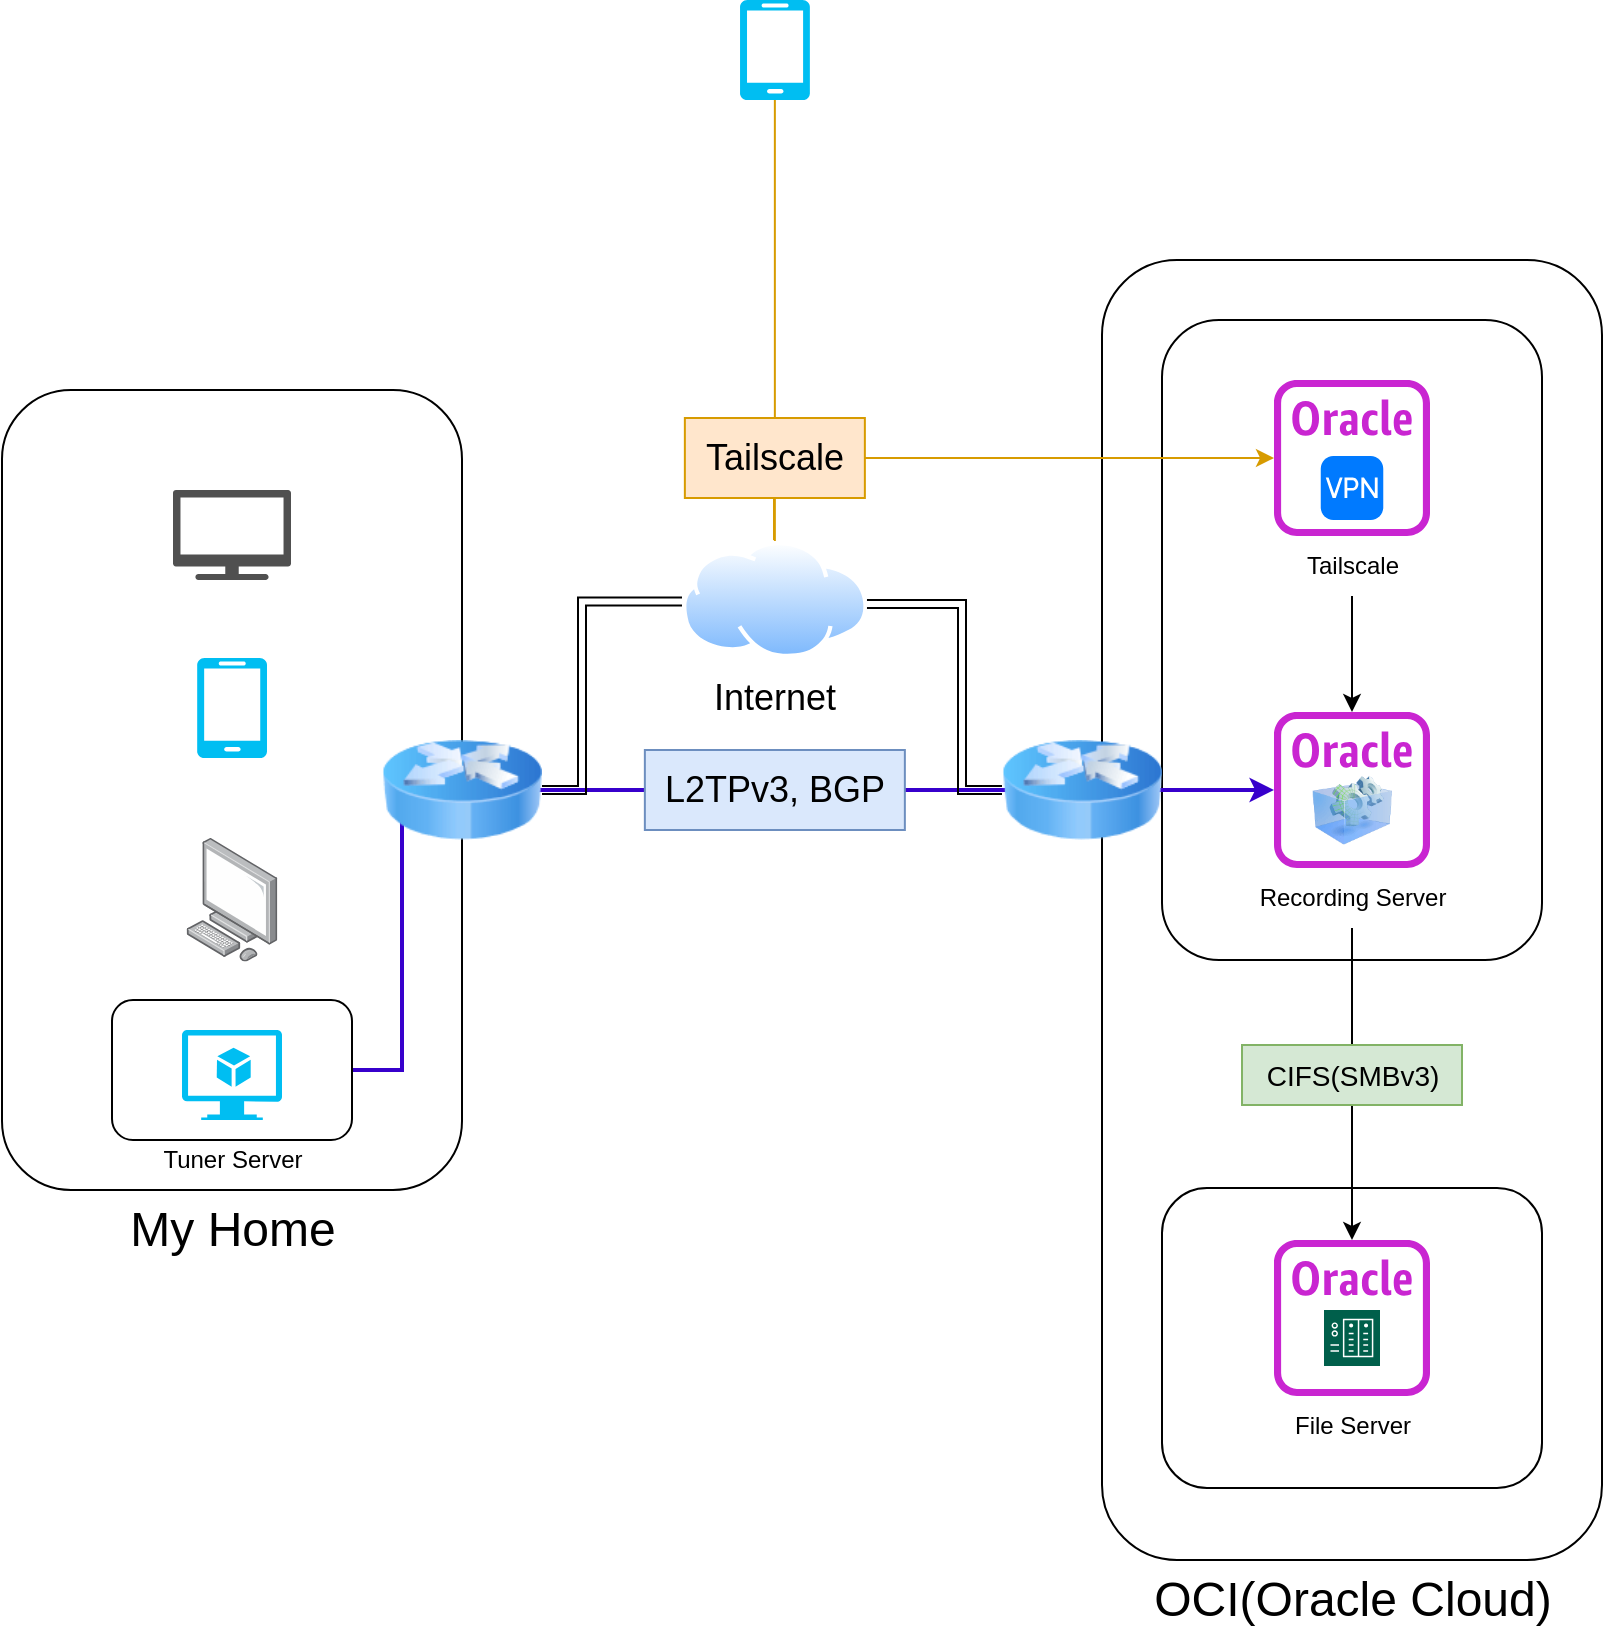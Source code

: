 <mxfile version="25.0.3">
  <diagram name="ページ1" id="riWY38oSEVMUgosHOF8L">
    <mxGraphModel dx="2037" dy="1959" grid="1" gridSize="10" guides="1" tooltips="1" connect="1" arrows="1" fold="1" page="1" pageScale="1" pageWidth="827" pageHeight="1169" math="0" shadow="0">
      <root>
        <mxCell id="0" />
        <mxCell id="1" parent="0" />
        <mxCell id="ayFKyODhTmOq1JHIImk2-12" value="" style="rounded=1;whiteSpace=wrap;html=1;" parent="1" vertex="1">
          <mxGeometry x="550" y="-20" width="250" height="650" as="geometry" />
        </mxCell>
        <mxCell id="ayFKyODhTmOq1JHIImk2-3" value="" style="rounded=1;whiteSpace=wrap;html=1;" parent="1" vertex="1">
          <mxGeometry y="45" width="230" height="400" as="geometry" />
        </mxCell>
        <mxCell id="ayFKyODhTmOq1JHIImk2-4" value="&lt;font style=&quot;font-size: 24px;&quot;&gt;My Home&lt;/font&gt;" style="text;html=1;align=center;verticalAlign=middle;resizable=0;points=[];autosize=1;strokeColor=none;fillColor=none;" parent="1" vertex="1">
          <mxGeometry x="50" y="445" width="130" height="40" as="geometry" />
        </mxCell>
        <mxCell id="ayFKyODhTmOq1JHIImk2-5" value="" style="rounded=1;whiteSpace=wrap;html=1;" parent="1" vertex="1">
          <mxGeometry x="580" y="10" width="190" height="320" as="geometry" />
        </mxCell>
        <mxCell id="ayFKyODhTmOq1JHIImk2-1" value="" style="sketch=0;outlineConnect=0;fontColor=#232F3E;gradientColor=none;fillColor=#C925D1;strokeColor=none;dashed=0;verticalLabelPosition=bottom;verticalAlign=top;align=center;html=1;fontSize=12;fontStyle=0;aspect=fixed;pointerEvents=1;shape=mxgraph.aws4.rds_oracle_instance_alt;" parent="1" vertex="1">
          <mxGeometry x="636" y="206" width="78" height="78" as="geometry" />
        </mxCell>
        <mxCell id="ayFKyODhTmOq1JHIImk2-38" value="" style="edgeStyle=orthogonalEdgeStyle;rounded=0;orthogonalLoop=1;jettySize=auto;html=1;fillColor=#dae8fc;strokeColor=#6c8ebf;" parent="1" source="ayFKyODhTmOq1JHIImk2-8" edge="1">
          <mxGeometry relative="1" as="geometry">
            <mxPoint x="245.2" y="245" as="targetPoint" />
          </mxGeometry>
        </mxCell>
        <mxCell id="ayFKyODhTmOq1JHIImk2-13" value="" style="rounded=1;whiteSpace=wrap;html=1;" parent="1" vertex="1">
          <mxGeometry x="580" y="444" width="190" height="150" as="geometry" />
        </mxCell>
        <mxCell id="ayFKyODhTmOq1JHIImk2-11" value="Recording Server" style="text;html=1;align=center;verticalAlign=middle;resizable=0;points=[];autosize=1;strokeColor=none;fillColor=none;" parent="1" vertex="1">
          <mxGeometry x="615" y="284" width="120" height="30" as="geometry" />
        </mxCell>
        <mxCell id="ayFKyODhTmOq1JHIImk2-14" value="File Server" style="text;html=1;align=center;verticalAlign=middle;resizable=0;points=[];autosize=1;strokeColor=none;fillColor=none;" parent="1" vertex="1">
          <mxGeometry x="635" y="548" width="80" height="30" as="geometry" />
        </mxCell>
        <mxCell id="ayFKyODhTmOq1JHIImk2-17" value="" style="sketch=0;pointerEvents=1;shadow=0;dashed=0;html=1;strokeColor=none;fillColor=#505050;labelPosition=center;verticalLabelPosition=bottom;verticalAlign=top;outlineConnect=0;align=center;shape=mxgraph.office.devices.tv;" parent="1" vertex="1">
          <mxGeometry x="85.5" y="95" width="59" height="45" as="geometry" />
        </mxCell>
        <mxCell id="ayFKyODhTmOq1JHIImk2-21" value="" style="verticalLabelPosition=bottom;html=1;verticalAlign=top;align=center;strokeColor=none;fillColor=#00BEF2;shape=mxgraph.azure.mobile;pointerEvents=1;" parent="1" vertex="1">
          <mxGeometry x="97.5" y="179" width="35" height="50" as="geometry" />
        </mxCell>
        <mxCell id="ayFKyODhTmOq1JHIImk2-22" value="" style="image;points=[];aspect=fixed;html=1;align=center;shadow=0;dashed=0;image=img/lib/allied_telesis/computer_and_terminals/Personal_Computer.svg;" parent="1" vertex="1">
          <mxGeometry x="92.2" y="269" width="45.6" height="61.8" as="geometry" />
        </mxCell>
        <mxCell id="ayFKyODhTmOq1JHIImk2-27" value="" style="sketch=0;outlineConnect=0;fontColor=#232F3E;gradientColor=none;fillColor=#C925D1;strokeColor=none;dashed=0;verticalLabelPosition=bottom;verticalAlign=top;align=center;html=1;fontSize=12;fontStyle=0;aspect=fixed;pointerEvents=1;shape=mxgraph.aws4.rds_oracle_instance_alt;" parent="1" vertex="1">
          <mxGeometry x="636" y="40" width="78" height="78" as="geometry" />
        </mxCell>
        <mxCell id="ayFKyODhTmOq1JHIImk2-29" value="" style="edgeStyle=orthogonalEdgeStyle;rounded=0;orthogonalLoop=1;jettySize=auto;html=1;" parent="1" source="ayFKyODhTmOq1JHIImk2-28" target="ayFKyODhTmOq1JHIImk2-1" edge="1">
          <mxGeometry relative="1" as="geometry" />
        </mxCell>
        <mxCell id="ayFKyODhTmOq1JHIImk2-28" value="Tailscale" style="text;html=1;align=center;verticalAlign=middle;resizable=0;points=[];autosize=1;strokeColor=none;fillColor=none;" parent="1" vertex="1">
          <mxGeometry x="640" y="118" width="70" height="30" as="geometry" />
        </mxCell>
        <mxCell id="ayFKyODhTmOq1JHIImk2-31" value="&lt;font style=&quot;font-size: 24px;&quot;&gt;OCI(Oracle Cloud)&lt;/font&gt;" style="text;html=1;align=center;verticalAlign=middle;resizable=0;points=[];autosize=1;strokeColor=none;fillColor=none;" parent="1" vertex="1">
          <mxGeometry x="565" y="630" width="220" height="40" as="geometry" />
        </mxCell>
        <mxCell id="ayFKyODhTmOq1JHIImk2-37" style="edgeStyle=orthogonalEdgeStyle;rounded=0;orthogonalLoop=1;jettySize=auto;html=1;entryX=0.127;entryY=0.5;entryDx=0;entryDy=0;entryPerimeter=0;fillColor=#dae8fc;strokeColor=#6c8ebf;" parent="1" source="ayFKyODhTmOq1JHIImk2-8" edge="1">
          <mxGeometry relative="1" as="geometry">
            <mxPoint x="557.01" y="245" as="targetPoint" />
          </mxGeometry>
        </mxCell>
        <mxCell id="ayFKyODhTmOq1JHIImk2-40" style="edgeStyle=orthogonalEdgeStyle;rounded=0;orthogonalLoop=1;jettySize=auto;html=1;entryX=0.5;entryY=0;entryDx=0;entryDy=0;fillColor=#ffe6cc;strokeColor=#d79b00;endArrow=none;endFill=0;" parent="1" source="ayFKyODhTmOq1JHIImk2-39" target="ayFKyODhTmOq1JHIImk2-25" edge="1">
          <mxGeometry relative="1" as="geometry" />
        </mxCell>
        <mxCell id="ayFKyODhTmOq1JHIImk2-39" value="" style="verticalLabelPosition=bottom;html=1;verticalAlign=top;align=center;strokeColor=none;fillColor=#00BEF2;shape=mxgraph.azure.mobile;pointerEvents=1;" parent="1" vertex="1">
          <mxGeometry x="368.93" y="-150" width="35" height="50" as="geometry" />
        </mxCell>
        <mxCell id="ayFKyODhTmOq1JHIImk2-41" style="edgeStyle=orthogonalEdgeStyle;rounded=0;orthogonalLoop=1;jettySize=auto;html=1;fillColor=#ffe6cc;strokeColor=#d79b00;" parent="1" target="ayFKyODhTmOq1JHIImk2-27" edge="1">
          <mxGeometry relative="1" as="geometry">
            <Array as="points">
              <mxPoint x="386" y="79" />
            </Array>
            <mxPoint x="386" y="120" as="sourcePoint" />
          </mxGeometry>
        </mxCell>
        <mxCell id="CQMgPO9kLlWOVgrRf25I-4" style="edgeStyle=orthogonalEdgeStyle;rounded=0;orthogonalLoop=1;jettySize=auto;html=1;fillColor=#6a00ff;strokeColor=#3700CC;strokeWidth=2;" edge="1" parent="1" source="CQMgPO9kLlWOVgrRf25I-3" target="ayFKyODhTmOq1JHIImk2-1">
          <mxGeometry relative="1" as="geometry">
            <Array as="points">
              <mxPoint x="200" y="385" />
              <mxPoint x="200" y="245" />
            </Array>
          </mxGeometry>
        </mxCell>
        <mxCell id="CQMgPO9kLlWOVgrRf25I-3" value="" style="rounded=1;whiteSpace=wrap;html=1;" vertex="1" parent="1">
          <mxGeometry x="55" y="350" width="120" height="70" as="geometry" />
        </mxCell>
        <mxCell id="L0Lygmf6UdGT1wYShLKi-5" value="" style="sketch=0;pointerEvents=1;shadow=0;dashed=0;html=1;strokeColor=none;fillColor=#005F4B;labelPosition=center;verticalLabelPosition=bottom;verticalAlign=top;align=center;outlineConnect=0;shape=mxgraph.veeam2.nas;" parent="1" vertex="1">
          <mxGeometry x="661" y="505" width="28.0" height="28.0" as="geometry" />
        </mxCell>
        <mxCell id="L0Lygmf6UdGT1wYShLKi-6" value="" style="sketch=0;outlineConnect=0;fontColor=#232F3E;gradientColor=none;fillColor=#C925D1;strokeColor=none;dashed=0;verticalLabelPosition=bottom;verticalAlign=top;align=center;html=1;fontSize=12;fontStyle=0;aspect=fixed;pointerEvents=1;shape=mxgraph.aws4.rds_oracle_instance_alt;" parent="1" vertex="1">
          <mxGeometry x="636" y="470" width="78" height="78" as="geometry" />
        </mxCell>
        <mxCell id="L0Lygmf6UdGT1wYShLKi-7" value="" style="html=1;strokeWidth=1;shadow=0;dashed=0;shape=mxgraph.ios7.misc.vpn;fillColor=#007AFF;strokeColor=none;buttonText=;strokeColor2=#222222;fontColor=#222222;fontSize=8;verticalLabelPosition=bottom;verticalAlign=top;align=center;sketch=0;" parent="1" vertex="1">
          <mxGeometry x="659.38" y="78" width="31.25" height="32" as="geometry" />
        </mxCell>
        <mxCell id="L0Lygmf6UdGT1wYShLKi-8" value="" style="image;html=1;image=img/lib/clip_art/computers/Virtual_Application_128x128.png" parent="1" vertex="1">
          <mxGeometry x="655" y="235.2" width="40" height="40" as="geometry" />
        </mxCell>
        <mxCell id="ayFKyODhTmOq1JHIImk2-25" value="&lt;font style=&quot;font-size: 18px;&quot;&gt;Internet&lt;/font&gt;" style="image;aspect=fixed;perimeter=ellipsePerimeter;html=1;align=center;shadow=0;dashed=0;spacingTop=3;image=img/lib/active_directory/internet_cloud.svg;" parent="1" vertex="1">
          <mxGeometry x="340" y="120.5" width="92.86" height="58.5" as="geometry" />
        </mxCell>
        <mxCell id="ayFKyODhTmOq1JHIImk2-42" value="&lt;font style=&quot;font-size: 18px;&quot;&gt;Tailscale&lt;/font&gt;" style="text;html=1;align=center;verticalAlign=middle;resizable=0;points=[];autosize=1;strokeColor=#d79b00;fillColor=#ffe6cc;rotation=0;" parent="1" vertex="1">
          <mxGeometry x="341.43" y="59" width="90" height="40" as="geometry" />
        </mxCell>
        <mxCell id="CQMgPO9kLlWOVgrRf25I-2" value="Tuner Server" style="text;html=1;align=center;verticalAlign=middle;resizable=0;points=[];autosize=1;strokeColor=none;fillColor=none;" vertex="1" parent="1">
          <mxGeometry x="70" y="415" width="90" height="30" as="geometry" />
        </mxCell>
        <mxCell id="ayFKyODhTmOq1JHIImk2-23" value="" style="verticalLabelPosition=bottom;html=1;verticalAlign=top;align=center;strokeColor=none;fillColor=#00BEF2;shape=mxgraph.azure.virtual_machine_feature;pointerEvents=1;" parent="1" vertex="1">
          <mxGeometry x="90" y="365" width="50" height="45" as="geometry" />
        </mxCell>
        <mxCell id="ayFKyODhTmOq1JHIImk2-8" value="&lt;font style=&quot;font-size: 18px;&quot;&gt;L2TPv3, BGP&lt;/font&gt;" style="text;html=1;align=center;verticalAlign=middle;resizable=0;points=[];autosize=1;strokeColor=#6c8ebf;fillColor=#dae8fc;rotation=0;" parent="1" vertex="1">
          <mxGeometry x="321.43" y="225" width="130" height="40" as="geometry" />
        </mxCell>
        <mxCell id="L0Lygmf6UdGT1wYShLKi-4" value="" style="image;html=1;image=img/lib/clip_art/networking/Router_Icon_128x128.png" parent="1" vertex="1">
          <mxGeometry x="500" y="205" width="80" height="80" as="geometry" />
        </mxCell>
        <mxCell id="L0Lygmf6UdGT1wYShLKi-3" value="" style="image;html=1;image=img/lib/clip_art/networking/Router_Icon_128x128.png" parent="1" vertex="1">
          <mxGeometry x="190" y="205" width="80" height="80" as="geometry" />
        </mxCell>
        <mxCell id="ayFKyODhTmOq1JHIImk2-7" style="edgeStyle=orthogonalEdgeStyle;rounded=0;orthogonalLoop=1;jettySize=auto;html=1;entryX=1;entryY=0.5;entryDx=0;entryDy=0;shape=link;exitX=0;exitY=0.5;exitDx=0;exitDy=0;exitPerimeter=0;" parent="1" target="L0Lygmf6UdGT1wYShLKi-3" edge="1">
          <mxGeometry relative="1" as="geometry">
            <mxPoint x="340" y="150.75" as="sourcePoint" />
            <mxPoint x="270" y="245" as="targetPoint" />
            <Array as="points">
              <mxPoint x="290" y="151" />
              <mxPoint x="290" y="245" />
              <mxPoint x="270" y="245" />
            </Array>
          </mxGeometry>
        </mxCell>
        <mxCell id="ayFKyODhTmOq1JHIImk2-34" value="" style="edgeStyle=orthogonalEdgeStyle;rounded=0;orthogonalLoop=1;jettySize=auto;html=1;entryX=0.996;entryY=0.538;entryDx=0;entryDy=0;entryPerimeter=0;shape=link;exitX=0;exitY=0.5;exitDx=0;exitDy=0;" parent="1" source="L0Lygmf6UdGT1wYShLKi-4" target="ayFKyODhTmOq1JHIImk2-25" edge="1">
          <mxGeometry relative="1" as="geometry">
            <mxPoint x="550" y="245" as="sourcePoint" />
            <mxPoint x="245" y="245" as="targetPoint" />
            <Array as="points">
              <mxPoint x="480" y="245" />
              <mxPoint x="480" y="152" />
            </Array>
          </mxGeometry>
        </mxCell>
        <mxCell id="CQMgPO9kLlWOVgrRf25I-5" style="edgeStyle=orthogonalEdgeStyle;rounded=0;orthogonalLoop=1;jettySize=auto;html=1;" edge="1" parent="1" source="ayFKyODhTmOq1JHIImk2-11" target="L0Lygmf6UdGT1wYShLKi-6">
          <mxGeometry relative="1" as="geometry" />
        </mxCell>
        <mxCell id="ayFKyODhTmOq1JHIImk2-16" value="&lt;font style=&quot;font-size: 14px;&quot;&gt;CIFS(SMBv3)&lt;/font&gt;" style="text;html=1;align=center;verticalAlign=middle;resizable=0;points=[];autosize=1;strokeColor=#82b366;fillColor=#d5e8d4;rotation=0;" parent="1" vertex="1">
          <mxGeometry x="620" y="372.5" width="110" height="30" as="geometry" />
        </mxCell>
      </root>
    </mxGraphModel>
  </diagram>
</mxfile>
